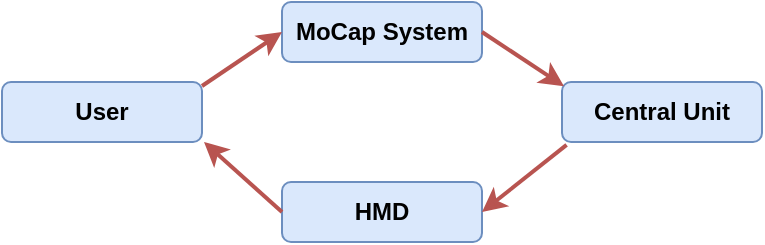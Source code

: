<mxfile version="10.6.7" type="device"><diagram name="Page-1" id="efa7a0a1-bf9b-a30e-e6df-94a7791c09e9"><mxGraphModel dx="499" dy="571" grid="1" gridSize="10" guides="1" tooltips="1" connect="1" arrows="1" fold="1" page="1" pageScale="1" pageWidth="826" pageHeight="1169" background="#ffffff" math="0" shadow="0"><root><mxCell id="0"/><mxCell id="1" parent="0"/><mxCell id="jHmD_mnWU_MhwyqhR0EM-114" value="MoCap System" style="rounded=1;whiteSpace=wrap;html=1;fillColor=#dae8fc;strokeColor=#6c8ebf;fontStyle=1" vertex="1" parent="1"><mxGeometry x="200" y="180" width="100" height="30" as="geometry"/></mxCell><mxCell id="jHmD_mnWU_MhwyqhR0EM-116" value="HMD" style="rounded=1;whiteSpace=wrap;html=1;fillColor=#dae8fc;strokeColor=#6c8ebf;fontStyle=1" vertex="1" parent="1"><mxGeometry x="200" y="270" width="100" height="30" as="geometry"/></mxCell><mxCell id="jHmD_mnWU_MhwyqhR0EM-117" value="User" style="rounded=1;whiteSpace=wrap;html=1;fillColor=#dae8fc;strokeColor=#6c8ebf;fontStyle=1" vertex="1" parent="1"><mxGeometry x="60" y="220" width="100" height="30" as="geometry"/></mxCell><mxCell id="jHmD_mnWU_MhwyqhR0EM-128" value="Central Unit" style="rounded=1;whiteSpace=wrap;html=1;fillColor=#dae8fc;strokeColor=#6c8ebf;fontStyle=1" vertex="1" parent="1"><mxGeometry x="340" y="220" width="100" height="30" as="geometry"/></mxCell><mxCell id="jHmD_mnWU_MhwyqhR0EM-130" value="" style="endArrow=classic;html=1;strokeWidth=2;fillColor=#f8cecc;strokeColor=#b85450;exitX=0.023;exitY=1.047;exitDx=0;exitDy=0;exitPerimeter=0;entryX=1;entryY=0.5;entryDx=0;entryDy=0;" edge="1" parent="1" source="jHmD_mnWU_MhwyqhR0EM-128" target="jHmD_mnWU_MhwyqhR0EM-116"><mxGeometry width="50" height="50" relative="1" as="geometry"><mxPoint x="220" y="295" as="sourcePoint"/><mxPoint x="320" y="280" as="targetPoint"/></mxGeometry></mxCell><mxCell id="jHmD_mnWU_MhwyqhR0EM-131" value="" style="endArrow=classic;html=1;strokeWidth=2;fillColor=#f8cecc;strokeColor=#b85450;exitX=0;exitY=0.5;exitDx=0;exitDy=0;" edge="1" parent="1" source="jHmD_mnWU_MhwyqhR0EM-116"><mxGeometry width="50" height="50" relative="1" as="geometry"><mxPoint x="201.333" y="249.833" as="sourcePoint"/><mxPoint x="161" y="250" as="targetPoint"/></mxGeometry></mxCell><mxCell id="jHmD_mnWU_MhwyqhR0EM-132" value="" style="endArrow=classic;html=1;strokeWidth=2;fillColor=#f8cecc;strokeColor=#b85450;exitX=1;exitY=0.067;exitDx=0;exitDy=0;exitPerimeter=0;entryX=0;entryY=0.5;entryDx=0;entryDy=0;" edge="1" parent="1" source="jHmD_mnWU_MhwyqhR0EM-117" target="jHmD_mnWU_MhwyqhR0EM-114"><mxGeometry width="50" height="50" relative="1" as="geometry"><mxPoint x="191.333" y="198.333" as="sourcePoint"/><mxPoint x="170" y="222" as="targetPoint"/></mxGeometry></mxCell><mxCell id="jHmD_mnWU_MhwyqhR0EM-133" value="" style="endArrow=classic;html=1;strokeWidth=2;fillColor=#f8cecc;strokeColor=#b85450;exitX=1;exitY=0.5;exitDx=0;exitDy=0;entryX=0.01;entryY=0.069;entryDx=0;entryDy=0;entryPerimeter=0;" edge="1" parent="1" source="jHmD_mnWU_MhwyqhR0EM-114" target="jHmD_mnWU_MhwyqhR0EM-128"><mxGeometry width="50" height="50" relative="1" as="geometry"><mxPoint x="330.833" y="186.333" as="sourcePoint"/><mxPoint x="309.5" y="210" as="targetPoint"/></mxGeometry></mxCell></root></mxGraphModel></diagram></mxfile>